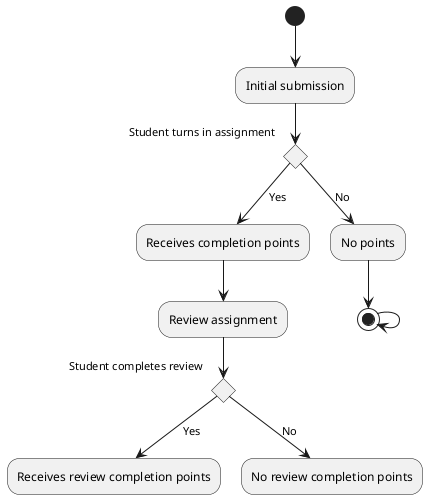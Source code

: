 @startuml
(*)  --> "Initial submission"
If "Student turns in assignment" then
--> [Yes] "Receives completion points"
--> "Review assignment"
    if "Student completes review" then
        --> [Yes] "Receives review completion points"
    else
        --> [No] "No review completion points"
    endif
else
--> [No] "No points"
--> (*)
Endif
-->(*)
@enduml